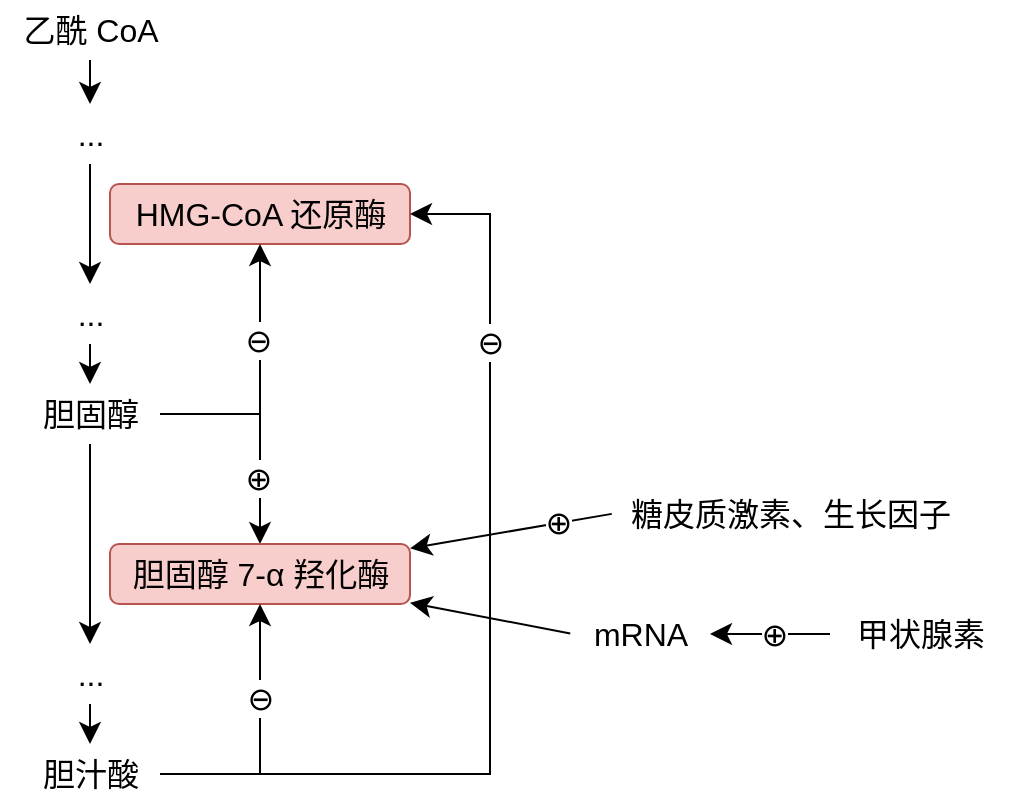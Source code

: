 <mxfile version="21.6.5" type="device">
  <diagram name="第 1 页" id="8udqCVcWFPwIqk8zSmB4">
    <mxGraphModel dx="1132" dy="1138" grid="1" gridSize="10" guides="1" tooltips="1" connect="1" arrows="1" fold="1" page="0" pageScale="1" pageWidth="827" pageHeight="1169" math="0" shadow="0">
      <root>
        <mxCell id="0" />
        <mxCell id="1" parent="0" />
        <mxCell id="O2yl72CV_IkG8Va4xqDS-3" value="" style="edgeStyle=none;curved=1;rounded=0;orthogonalLoop=1;jettySize=auto;html=1;fontSize=12;startSize=8;endSize=8;" edge="1" parent="1" source="O2yl72CV_IkG8Va4xqDS-1" target="O2yl72CV_IkG8Va4xqDS-2">
          <mxGeometry relative="1" as="geometry" />
        </mxCell>
        <mxCell id="O2yl72CV_IkG8Va4xqDS-1" value="乙酰 CoA" style="text;html=1;align=center;verticalAlign=middle;resizable=0;points=[];autosize=1;strokeColor=none;fillColor=none;fontSize=16;" vertex="1" parent="1">
          <mxGeometry x="125" y="-92" width="90" height="30" as="geometry" />
        </mxCell>
        <mxCell id="O2yl72CV_IkG8Va4xqDS-6" value="" style="edgeStyle=none;curved=1;rounded=0;orthogonalLoop=1;jettySize=auto;html=1;fontSize=12;startSize=8;endSize=8;" edge="1" parent="1" source="O2yl72CV_IkG8Va4xqDS-2" target="O2yl72CV_IkG8Va4xqDS-5">
          <mxGeometry relative="1" as="geometry" />
        </mxCell>
        <mxCell id="O2yl72CV_IkG8Va4xqDS-2" value="..." style="text;html=1;align=center;verticalAlign=middle;resizable=0;points=[];autosize=1;strokeColor=none;fillColor=none;fontSize=16;" vertex="1" parent="1">
          <mxGeometry x="150" y="-40" width="40" height="30" as="geometry" />
        </mxCell>
        <mxCell id="O2yl72CV_IkG8Va4xqDS-4" value="HMG-CoA 还原酶" style="text;html=1;align=center;verticalAlign=middle;resizable=0;points=[];autosize=1;strokeColor=#b85450;fillColor=#f8cecc;fontSize=16;rounded=1;" vertex="1" parent="1">
          <mxGeometry x="180" width="150" height="30" as="geometry" />
        </mxCell>
        <mxCell id="O2yl72CV_IkG8Va4xqDS-8" value="" style="edgeStyle=none;curved=1;rounded=0;orthogonalLoop=1;jettySize=auto;html=1;fontSize=12;startSize=8;endSize=8;" edge="1" parent="1" source="O2yl72CV_IkG8Va4xqDS-5" target="O2yl72CV_IkG8Va4xqDS-7">
          <mxGeometry relative="1" as="geometry" />
        </mxCell>
        <mxCell id="O2yl72CV_IkG8Va4xqDS-5" value="..." style="text;html=1;align=center;verticalAlign=middle;resizable=0;points=[];autosize=1;strokeColor=none;fillColor=none;fontSize=16;" vertex="1" parent="1">
          <mxGeometry x="150" y="50" width="40" height="30" as="geometry" />
        </mxCell>
        <mxCell id="O2yl72CV_IkG8Va4xqDS-10" value="" style="edgeStyle=none;curved=1;rounded=0;orthogonalLoop=1;jettySize=auto;html=1;fontSize=12;startSize=8;endSize=8;" edge="1" parent="1" source="O2yl72CV_IkG8Va4xqDS-7" target="O2yl72CV_IkG8Va4xqDS-9">
          <mxGeometry relative="1" as="geometry" />
        </mxCell>
        <mxCell id="O2yl72CV_IkG8Va4xqDS-30" style="edgeStyle=orthogonalEdgeStyle;rounded=0;orthogonalLoop=1;jettySize=auto;html=1;fontSize=12;startSize=8;endSize=8;" edge="1" parent="1" source="O2yl72CV_IkG8Va4xqDS-7" target="O2yl72CV_IkG8Va4xqDS-4">
          <mxGeometry relative="1" as="geometry">
            <Array as="points">
              <mxPoint x="255" y="115" />
            </Array>
          </mxGeometry>
        </mxCell>
        <mxCell id="O2yl72CV_IkG8Va4xqDS-33" value="⊖" style="edgeLabel;html=1;align=center;verticalAlign=middle;resizable=0;points=[];fontSize=16;" vertex="1" connectable="0" parent="O2yl72CV_IkG8Va4xqDS-30">
          <mxGeometry x="0.296" y="1" relative="1" as="geometry">
            <mxPoint as="offset" />
          </mxGeometry>
        </mxCell>
        <mxCell id="O2yl72CV_IkG8Va4xqDS-31" style="edgeStyle=orthogonalEdgeStyle;rounded=0;orthogonalLoop=1;jettySize=auto;html=1;fontSize=12;startSize=8;endSize=8;" edge="1" parent="1" source="O2yl72CV_IkG8Va4xqDS-7" target="O2yl72CV_IkG8Va4xqDS-11">
          <mxGeometry relative="1" as="geometry">
            <Array as="points">
              <mxPoint x="255" y="115" />
            </Array>
          </mxGeometry>
        </mxCell>
        <mxCell id="O2yl72CV_IkG8Va4xqDS-32" value="⊕" style="edgeLabel;html=1;align=center;verticalAlign=middle;resizable=0;points=[];fontSize=16;" vertex="1" connectable="0" parent="O2yl72CV_IkG8Va4xqDS-31">
          <mxGeometry x="0.418" y="-1" relative="1" as="geometry">
            <mxPoint as="offset" />
          </mxGeometry>
        </mxCell>
        <mxCell id="O2yl72CV_IkG8Va4xqDS-7" value="胆固醇" style="text;html=1;align=center;verticalAlign=middle;resizable=0;points=[];autosize=1;strokeColor=none;fillColor=none;fontSize=16;" vertex="1" parent="1">
          <mxGeometry x="135" y="100" width="70" height="30" as="geometry" />
        </mxCell>
        <mxCell id="O2yl72CV_IkG8Va4xqDS-13" value="" style="edgeStyle=none;curved=1;rounded=0;orthogonalLoop=1;jettySize=auto;html=1;fontSize=12;startSize=8;endSize=8;" edge="1" parent="1" source="O2yl72CV_IkG8Va4xqDS-9" target="O2yl72CV_IkG8Va4xqDS-12">
          <mxGeometry relative="1" as="geometry" />
        </mxCell>
        <mxCell id="O2yl72CV_IkG8Va4xqDS-9" value="..." style="text;html=1;align=center;verticalAlign=middle;resizable=0;points=[];autosize=1;strokeColor=none;fillColor=none;fontSize=16;" vertex="1" parent="1">
          <mxGeometry x="150" y="230" width="40" height="30" as="geometry" />
        </mxCell>
        <mxCell id="O2yl72CV_IkG8Va4xqDS-11" value="胆固醇 7-α 羟化酶" style="text;html=1;align=center;verticalAlign=middle;resizable=0;points=[];autosize=1;strokeColor=#b85450;fillColor=#f8cecc;fontSize=16;rounded=1;" vertex="1" parent="1">
          <mxGeometry x="180" y="180" width="150" height="30" as="geometry" />
        </mxCell>
        <mxCell id="O2yl72CV_IkG8Va4xqDS-26" style="edgeStyle=orthogonalEdgeStyle;rounded=0;orthogonalLoop=1;jettySize=auto;html=1;fontSize=12;startSize=8;endSize=8;" edge="1" parent="1" source="O2yl72CV_IkG8Va4xqDS-12" target="O2yl72CV_IkG8Va4xqDS-11">
          <mxGeometry relative="1" as="geometry">
            <Array as="points">
              <mxPoint x="255" y="295" />
            </Array>
          </mxGeometry>
        </mxCell>
        <mxCell id="O2yl72CV_IkG8Va4xqDS-27" value="⊖" style="edgeLabel;html=1;align=center;verticalAlign=middle;resizable=0;points=[];fontSize=16;" vertex="1" connectable="0" parent="O2yl72CV_IkG8Va4xqDS-26">
          <mxGeometry x="0.312" relative="1" as="geometry">
            <mxPoint as="offset" />
          </mxGeometry>
        </mxCell>
        <mxCell id="O2yl72CV_IkG8Va4xqDS-28" style="edgeStyle=orthogonalEdgeStyle;rounded=0;orthogonalLoop=1;jettySize=auto;html=1;fontSize=12;startSize=8;endSize=8;" edge="1" parent="1" source="O2yl72CV_IkG8Va4xqDS-12" target="O2yl72CV_IkG8Va4xqDS-4">
          <mxGeometry relative="1" as="geometry">
            <mxPoint x="450" y="255" as="targetPoint" />
            <Array as="points">
              <mxPoint x="370" y="295" />
              <mxPoint x="370" y="15" />
            </Array>
          </mxGeometry>
        </mxCell>
        <mxCell id="O2yl72CV_IkG8Va4xqDS-29" value="⊖" style="edgeLabel;html=1;align=center;verticalAlign=middle;resizable=0;points=[];fontSize=16;" vertex="1" connectable="0" parent="O2yl72CV_IkG8Va4xqDS-28">
          <mxGeometry x="0.328" y="-1" relative="1" as="geometry">
            <mxPoint x="-1" y="-59" as="offset" />
          </mxGeometry>
        </mxCell>
        <mxCell id="O2yl72CV_IkG8Va4xqDS-12" value="胆汁酸" style="text;html=1;align=center;verticalAlign=middle;resizable=0;points=[];autosize=1;strokeColor=none;fillColor=none;fontSize=16;" vertex="1" parent="1">
          <mxGeometry x="135" y="280" width="70" height="30" as="geometry" />
        </mxCell>
        <mxCell id="O2yl72CV_IkG8Va4xqDS-38" style="edgeStyle=none;curved=1;rounded=0;orthogonalLoop=1;jettySize=auto;html=1;fontSize=12;startSize=8;endSize=8;exitX=0.005;exitY=0.498;exitDx=0;exitDy=0;exitPerimeter=0;" edge="1" parent="1" source="O2yl72CV_IkG8Va4xqDS-34" target="O2yl72CV_IkG8Va4xqDS-11">
          <mxGeometry relative="1" as="geometry" />
        </mxCell>
        <mxCell id="O2yl72CV_IkG8Va4xqDS-41" value="⊕" style="edgeLabel;html=1;align=center;verticalAlign=middle;resizable=0;points=[];fontSize=16;" vertex="1" connectable="0" parent="O2yl72CV_IkG8Va4xqDS-38">
          <mxGeometry x="-0.46" y="-1" relative="1" as="geometry">
            <mxPoint as="offset" />
          </mxGeometry>
        </mxCell>
        <mxCell id="O2yl72CV_IkG8Va4xqDS-34" value="糖皮质激素、生长因子" style="text;html=1;align=center;verticalAlign=middle;resizable=0;points=[];autosize=1;strokeColor=none;fillColor=none;fontSize=16;" vertex="1" parent="1">
          <mxGeometry x="430" y="150" width="180" height="30" as="geometry" />
        </mxCell>
        <mxCell id="O2yl72CV_IkG8Va4xqDS-37" style="edgeStyle=none;curved=1;rounded=0;orthogonalLoop=1;jettySize=auto;html=1;fontSize=12;startSize=8;endSize=8;exitX=0.002;exitY=0.491;exitDx=0;exitDy=0;exitPerimeter=0;" edge="1" parent="1" source="O2yl72CV_IkG8Va4xqDS-35" target="O2yl72CV_IkG8Va4xqDS-11">
          <mxGeometry relative="1" as="geometry" />
        </mxCell>
        <mxCell id="O2yl72CV_IkG8Va4xqDS-35" value="mRNA" style="text;html=1;align=center;verticalAlign=middle;resizable=0;points=[];autosize=1;strokeColor=none;fillColor=none;fontSize=16;" vertex="1" parent="1">
          <mxGeometry x="410" y="210" width="70" height="30" as="geometry" />
        </mxCell>
        <mxCell id="O2yl72CV_IkG8Va4xqDS-39" style="edgeStyle=none;curved=1;rounded=0;orthogonalLoop=1;jettySize=auto;html=1;fontSize=12;startSize=8;endSize=8;" edge="1" parent="1" source="O2yl72CV_IkG8Va4xqDS-36" target="O2yl72CV_IkG8Va4xqDS-35">
          <mxGeometry relative="1" as="geometry" />
        </mxCell>
        <mxCell id="O2yl72CV_IkG8Va4xqDS-40" value="⊕" style="edgeLabel;html=1;align=center;verticalAlign=middle;resizable=0;points=[];fontSize=16;" vertex="1" connectable="0" parent="O2yl72CV_IkG8Va4xqDS-39">
          <mxGeometry x="-0.061" y="-2" relative="1" as="geometry">
            <mxPoint y="2" as="offset" />
          </mxGeometry>
        </mxCell>
        <mxCell id="O2yl72CV_IkG8Va4xqDS-36" value="甲状腺素" style="text;html=1;align=center;verticalAlign=middle;resizable=0;points=[];autosize=1;strokeColor=none;fillColor=none;fontSize=16;" vertex="1" parent="1">
          <mxGeometry x="540" y="210" width="90" height="30" as="geometry" />
        </mxCell>
      </root>
    </mxGraphModel>
  </diagram>
</mxfile>
